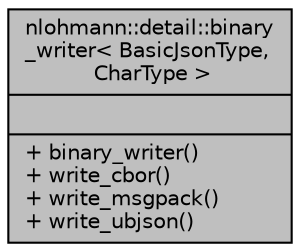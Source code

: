 digraph "nlohmann::detail::binary_writer&lt; BasicJsonType, CharType &gt;"
{
 // INTERACTIVE_SVG=YES
  bgcolor="transparent";
  edge [fontname="Helvetica",fontsize="10",labelfontname="Helvetica",labelfontsize="10"];
  node [fontname="Helvetica",fontsize="10",shape=record];
  Node1 [label="{nlohmann::detail::binary\l_writer\< BasicJsonType,\l CharType \>\n||+ binary_writer()\l+ write_cbor()\l+ write_msgpack()\l+ write_ubjson()\l}",height=0.2,width=0.4,color="black", fillcolor="grey75", style="filled" fontcolor="black"];
}

